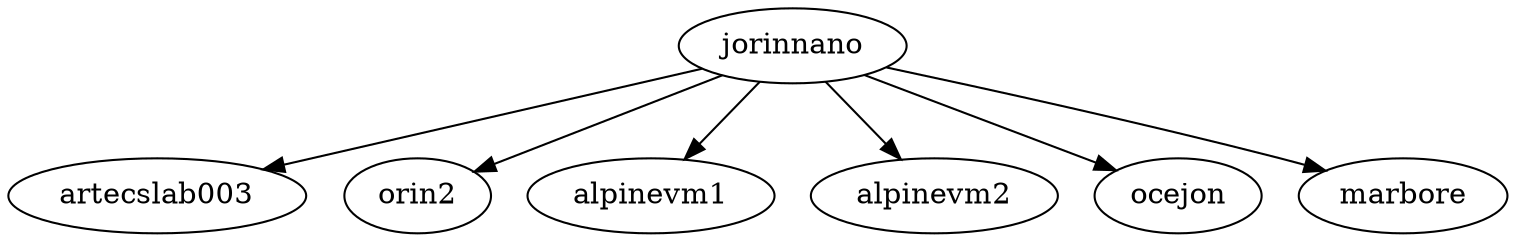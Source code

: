 digraph G {
  jorinnano -> artecslab003
  jorinnano -> orin2
  jorinnano -> alpinevm1
  jorinnano -> alpinevm2
  jorinnano -> ocejon
  jorinnano -> marbore
}
